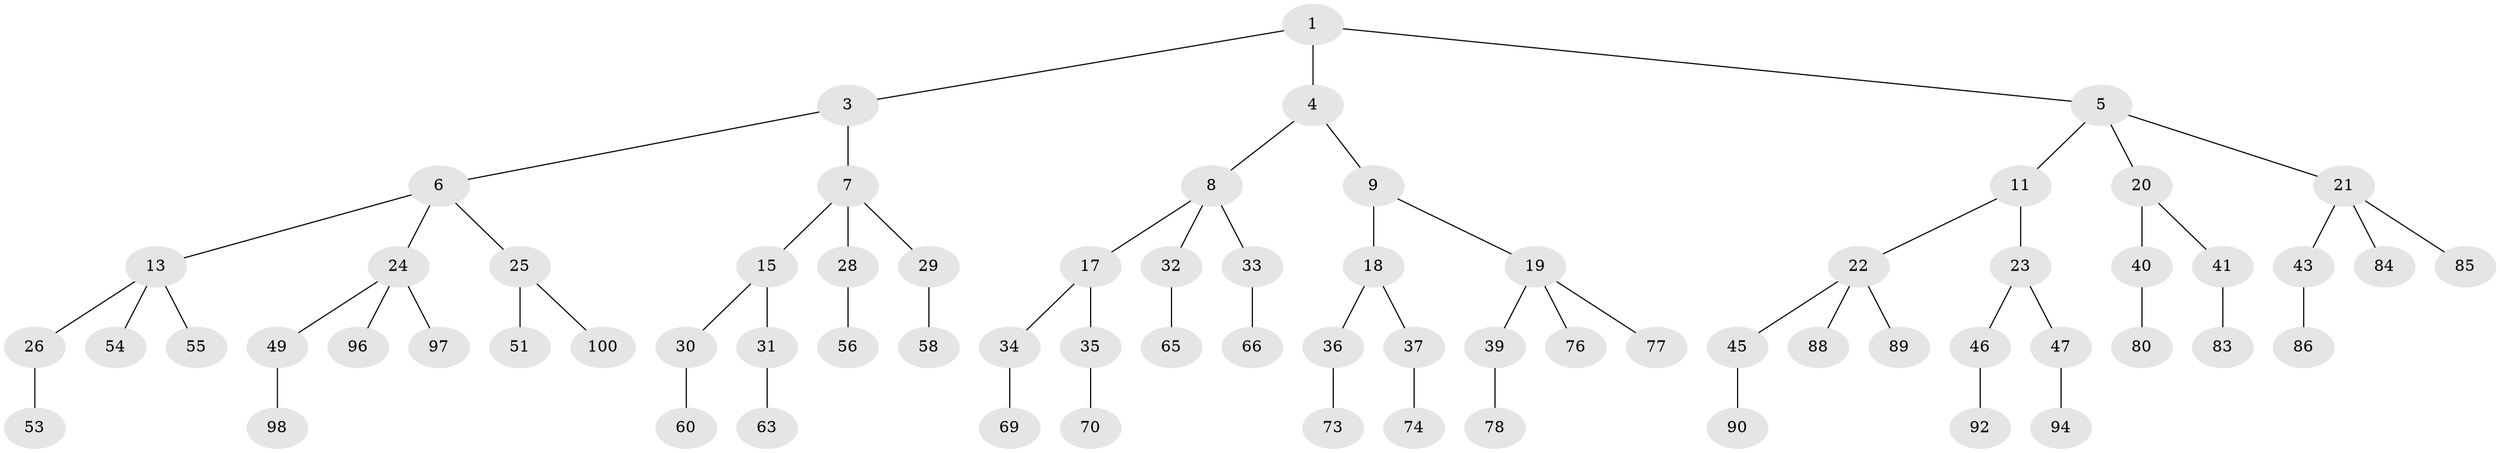 // original degree distribution, {2: 0.02, 3: 0.48, 1: 0.5}
// Generated by graph-tools (version 1.1) at 2025/38/02/21/25 10:38:56]
// undirected, 70 vertices, 69 edges
graph export_dot {
graph [start="1"]
  node [color=gray90,style=filled];
  1 [super="+2"];
  3 [latent=1];
  4 [latent=0.5];
  5 [latent=0.5,super="+10"];
  6 [latent=0.5,super="+12"];
  7 [latent=0.5,super="+14"];
  8 [latent=0.333333,super="+16"];
  9 [latent=0.333333];
  11 [latent=0.333333];
  13 [latent=0.333333,super="+27"];
  15 [latent=0.333333];
  17 [latent=0.25];
  18 [latent=0.25];
  19 [latent=0.25,super="+38"];
  20 [latent=0.25];
  21 [latent=0.25,super="+42"];
  22 [latent=0.25,super="+44"];
  23 [latent=0.25];
  24 [latent=0.25,super="+48"];
  25 [latent=0.25,super="+50"];
  26 [latent=0.25,super="+52"];
  28 [latent=0.25,super="+57"];
  29 [latent=0.25,super="+59"];
  30 [latent=0.25,super="+61"];
  31 [latent=0.25,super="+62"];
  32 [latent=0.2,super="+64"];
  33 [latent=0.2,super="+67"];
  34 [latent=0.2,super="+68"];
  35 [latent=0.2,super="+71"];
  36 [latent=0.2,super="+72"];
  37 [latent=0.2,super="+75"];
  39 [latent=0.2,super="+79"];
  40 [latent=0.2,super="+81"];
  41 [latent=0.2,super="+82"];
  43 [latent=0.2,super="+87"];
  45 [latent=0.2,super="+91"];
  46 [latent=0.2,super="+93"];
  47 [latent=0.2,super="+95"];
  49 [latent=0.2,super="+99"];
  51 [latent=0.2];
  53 [latent=0.2];
  54 [latent=0.2];
  55 [latent=0.2];
  56 [latent=0.2];
  58 [latent=0.2];
  60 [latent=0.2];
  63 [latent=0.2];
  65 [latent=0.166667];
  66 [latent=0.166667];
  69 [latent=0.166667];
  70 [latent=0.166667];
  73 [latent=0.166667];
  74 [latent=0.166667];
  76 [latent=0.166667];
  77 [latent=0.166667];
  78 [latent=0.166667];
  80 [latent=0.166667];
  83 [latent=0.166667];
  84 [latent=0.166667];
  85 [latent=0.166667];
  86 [latent=0.166667];
  88 [latent=0.166667];
  89 [latent=0.166667];
  90 [latent=0.166667];
  92 [latent=0.166667];
  94 [latent=0.166667];
  96 [latent=0.166667];
  97 [latent=0.166667];
  98 [latent=0.166667];
  100 [latent=0.166667];
  1 -- 3;
  1 -- 4;
  1 -- 5;
  3 -- 6;
  3 -- 7;
  4 -- 8;
  4 -- 9;
  5 -- 11;
  5 -- 21;
  5 -- 20;
  6 -- 13;
  6 -- 24;
  6 -- 25;
  7 -- 15;
  7 -- 28;
  7 -- 29;
  8 -- 17;
  8 -- 33;
  8 -- 32;
  9 -- 18;
  9 -- 19;
  11 -- 22;
  11 -- 23;
  13 -- 26;
  13 -- 54;
  13 -- 55;
  15 -- 30;
  15 -- 31;
  17 -- 34;
  17 -- 35;
  18 -- 36;
  18 -- 37;
  19 -- 39;
  19 -- 76;
  19 -- 77;
  20 -- 40;
  20 -- 41;
  21 -- 43;
  21 -- 85;
  21 -- 84;
  22 -- 45;
  22 -- 88;
  22 -- 89;
  23 -- 46;
  23 -- 47;
  24 -- 49;
  24 -- 97;
  24 -- 96;
  25 -- 51;
  25 -- 100;
  26 -- 53;
  28 -- 56;
  29 -- 58;
  30 -- 60;
  31 -- 63;
  32 -- 65;
  33 -- 66;
  34 -- 69;
  35 -- 70;
  36 -- 73;
  37 -- 74;
  39 -- 78;
  40 -- 80;
  41 -- 83;
  43 -- 86;
  45 -- 90;
  46 -- 92;
  47 -- 94;
  49 -- 98;
}
